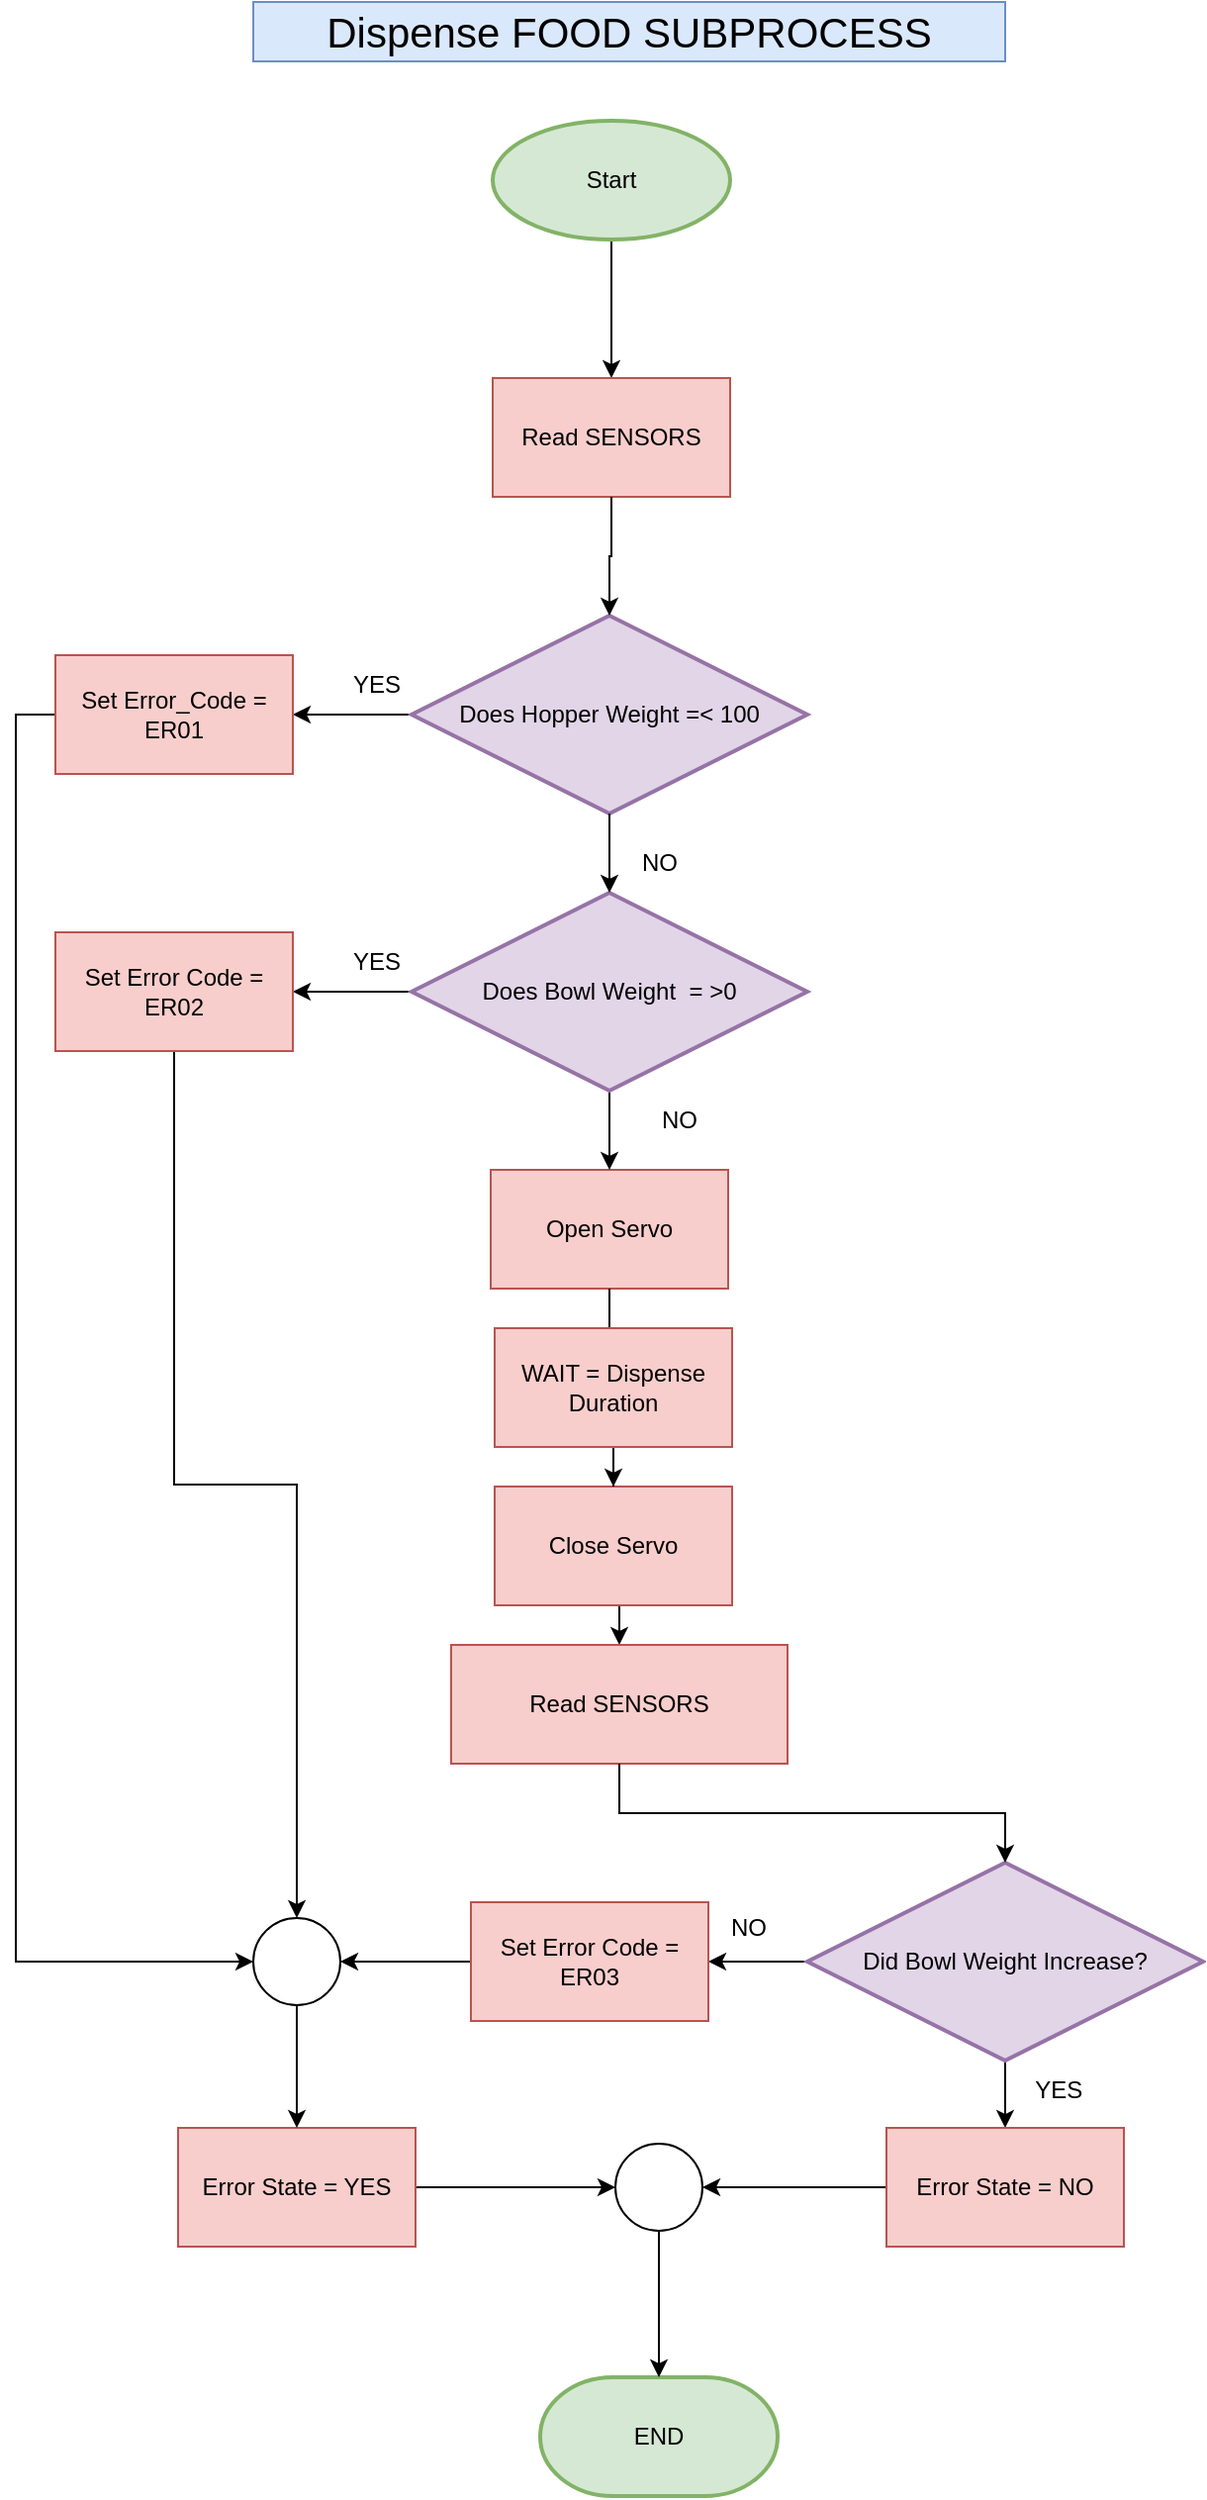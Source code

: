 <mxfile version="28.0.9">
  <diagram name="Page-1" id="p1sj4HulG2AjGw3nu_aa">
    <mxGraphModel dx="1224" dy="1102" grid="1" gridSize="10" guides="1" tooltips="1" connect="1" arrows="1" fold="1" page="1" pageScale="1" pageWidth="827" pageHeight="1169" math="0" shadow="0">
      <root>
        <mxCell id="0" />
        <mxCell id="1" parent="0" />
        <mxCell id="e5A0jPfkq4yfknmvOisL-1" value="Open Servo" style="rounded=0;whiteSpace=wrap;html=1;fillColor=#f8cecc;strokeColor=#b85450;" parent="1" vertex="1">
          <mxGeometry x="320" y="650" width="120" height="60" as="geometry" />
        </mxCell>
        <mxCell id="dTil-n09odKb7A7E4x8f-2" style="edgeStyle=orthogonalEdgeStyle;rounded=0;orthogonalLoop=1;jettySize=auto;html=1;exitX=0.5;exitY=1;exitDx=0;exitDy=0;exitPerimeter=0;entryX=0.5;entryY=0;entryDx=0;entryDy=0;" parent="1" source="e5A0jPfkq4yfknmvOisL-4" target="e5A0jPfkq4yfknmvOisL-40" edge="1">
          <mxGeometry relative="1" as="geometry" />
        </mxCell>
        <mxCell id="e5A0jPfkq4yfknmvOisL-4" value="Start" style="rounded=1;whiteSpace=wrap;html=1;fillColor=#d5e8d4;strokeColor=#82b366;strokeWidth=2;shape=mxgraph.flowchart.start_1;" parent="1" vertex="1">
          <mxGeometry x="321" y="120" width="120" height="60" as="geometry" />
        </mxCell>
        <mxCell id="e5A0jPfkq4yfknmvOisL-6" style="edgeStyle=orthogonalEdgeStyle;rounded=0;orthogonalLoop=1;jettySize=auto;html=1;exitX=0.5;exitY=1;exitDx=0;exitDy=0;entryX=0.5;entryY=0;entryDx=0;entryDy=0;" parent="1" source="e5A0jPfkq4yfknmvOisL-7" target="e5A0jPfkq4yfknmvOisL-44" edge="1">
          <mxGeometry relative="1" as="geometry" />
        </mxCell>
        <mxCell id="e5A0jPfkq4yfknmvOisL-7" value="Close Servo" style="rounded=0;whiteSpace=wrap;html=1;fillColor=#f8cecc;strokeColor=#b85450;" parent="1" vertex="1">
          <mxGeometry x="322" y="810" width="120" height="60" as="geometry" />
        </mxCell>
        <mxCell id="e5A0jPfkq4yfknmvOisL-9" style="edgeStyle=orthogonalEdgeStyle;rounded=0;orthogonalLoop=1;jettySize=auto;html=1;exitX=0.5;exitY=1;exitDx=0;exitDy=0;exitPerimeter=0;entryX=0.5;entryY=0;entryDx=0;entryDy=0;" parent="1" source="e5A0jPfkq4yfknmvOisL-11" target="e5A0jPfkq4yfknmvOisL-33" edge="1">
          <mxGeometry relative="1" as="geometry" />
        </mxCell>
        <mxCell id="e5A0jPfkq4yfknmvOisL-10" style="edgeStyle=orthogonalEdgeStyle;rounded=0;orthogonalLoop=1;jettySize=auto;html=1;exitX=0;exitY=0.5;exitDx=0;exitDy=0;exitPerimeter=0;" parent="1" source="e5A0jPfkq4yfknmvOisL-11" target="e5A0jPfkq4yfknmvOisL-39" edge="1">
          <mxGeometry relative="1" as="geometry" />
        </mxCell>
        <mxCell id="e5A0jPfkq4yfknmvOisL-11" value="Did Bowl Weight Increase?" style="strokeWidth=2;html=1;shape=mxgraph.flowchart.decision;whiteSpace=wrap;fillColor=#e1d5e7;strokeColor=#9673a6;" parent="1" vertex="1">
          <mxGeometry x="480" y="1000" width="200" height="100" as="geometry" />
        </mxCell>
        <mxCell id="e5A0jPfkq4yfknmvOisL-12" style="edgeStyle=orthogonalEdgeStyle;rounded=0;orthogonalLoop=1;jettySize=auto;html=1;exitX=1;exitY=0.5;exitDx=0;exitDy=0;entryX=0;entryY=0.5;entryDx=0;entryDy=0;" parent="1" source="e5A0jPfkq4yfknmvOisL-13" target="e5A0jPfkq4yfknmvOisL-17" edge="1">
          <mxGeometry relative="1" as="geometry" />
        </mxCell>
        <mxCell id="e5A0jPfkq4yfknmvOisL-13" value="Error State = YES" style="rounded=0;whiteSpace=wrap;html=1;fillColor=#f8cecc;strokeColor=#b85450;" parent="1" vertex="1">
          <mxGeometry x="162" y="1134" width="120" height="60" as="geometry" />
        </mxCell>
        <mxCell id="e5A0jPfkq4yfknmvOisL-14" value="NO" style="text;html=1;align=center;verticalAlign=middle;resizable=0;points=[];autosize=1;strokeColor=none;fillColor=none;" parent="1" vertex="1">
          <mxGeometry x="430" y="1018" width="40" height="30" as="geometry" />
        </mxCell>
        <mxCell id="e5A0jPfkq4yfknmvOisL-15" value="END" style="rounded=1;whiteSpace=wrap;html=1;fillColor=#d5e8d4;strokeColor=#82b366;strokeWidth=2;shape=mxgraph.flowchart.terminator;" parent="1" vertex="1">
          <mxGeometry x="345" y="1260" width="120" height="60" as="geometry" />
        </mxCell>
        <mxCell id="e5A0jPfkq4yfknmvOisL-16" value="&amp;nbsp;YES" style="text;html=1;align=center;verticalAlign=middle;resizable=0;points=[];autosize=1;strokeColor=none;fillColor=none;" parent="1" vertex="1">
          <mxGeometry x="580" y="1100" width="50" height="30" as="geometry" />
        </mxCell>
        <mxCell id="e5A0jPfkq4yfknmvOisL-17" value="" style="ellipse;whiteSpace=wrap;html=1;aspect=fixed;" parent="1" vertex="1">
          <mxGeometry x="383" y="1142" width="44" height="44" as="geometry" />
        </mxCell>
        <mxCell id="e5A0jPfkq4yfknmvOisL-18" style="edgeStyle=orthogonalEdgeStyle;rounded=0;orthogonalLoop=1;jettySize=auto;html=1;exitX=0.5;exitY=1;exitDx=0;exitDy=0;entryX=0.5;entryY=0;entryDx=0;entryDy=0;entryPerimeter=0;" parent="1" source="e5A0jPfkq4yfknmvOisL-17" target="e5A0jPfkq4yfknmvOisL-15" edge="1">
          <mxGeometry relative="1" as="geometry" />
        </mxCell>
        <mxCell id="e5A0jPfkq4yfknmvOisL-19" style="edgeStyle=orthogonalEdgeStyle;rounded=0;orthogonalLoop=1;jettySize=auto;html=1;exitX=0.5;exitY=1;exitDx=0;exitDy=0;entryX=0.5;entryY=0;entryDx=0;entryDy=0;entryPerimeter=0;" parent="1" source="e5A0jPfkq4yfknmvOisL-1" edge="1">
          <mxGeometry relative="1" as="geometry">
            <mxPoint x="380" y="760" as="targetPoint" />
          </mxGeometry>
        </mxCell>
        <mxCell id="e5A0jPfkq4yfknmvOisL-20" style="edgeStyle=orthogonalEdgeStyle;rounded=0;orthogonalLoop=1;jettySize=auto;html=1;exitX=0.5;exitY=1;exitDx=0;exitDy=0;entryX=0.5;entryY=0;entryDx=0;entryDy=0;" parent="1" source="e5A0jPfkq4yfknmvOisL-21" target="e5A0jPfkq4yfknmvOisL-13" edge="1">
          <mxGeometry relative="1" as="geometry" />
        </mxCell>
        <mxCell id="e5A0jPfkq4yfknmvOisL-21" value="" style="ellipse;whiteSpace=wrap;html=1;aspect=fixed;" parent="1" vertex="1">
          <mxGeometry x="200" y="1028" width="44" height="44" as="geometry" />
        </mxCell>
        <mxCell id="e5A0jPfkq4yfknmvOisL-22" style="edgeStyle=orthogonalEdgeStyle;rounded=0;orthogonalLoop=1;jettySize=auto;html=1;exitX=0;exitY=0.5;exitDx=0;exitDy=0;exitPerimeter=0;entryX=1;entryY=0.5;entryDx=0;entryDy=0;" parent="1" source="e5A0jPfkq4yfknmvOisL-23" target="e5A0jPfkq4yfknmvOisL-35" edge="1">
          <mxGeometry relative="1" as="geometry" />
        </mxCell>
        <mxCell id="e5A0jPfkq4yfknmvOisL-23" value="Does Hopper Weight =&amp;lt; 100" style="strokeWidth=2;html=1;shape=mxgraph.flowchart.decision;whiteSpace=wrap;fillColor=#e1d5e7;strokeColor=#9673a6;" parent="1" vertex="1">
          <mxGeometry x="280" y="370" width="200" height="100" as="geometry" />
        </mxCell>
        <mxCell id="e5A0jPfkq4yfknmvOisL-24" style="edgeStyle=orthogonalEdgeStyle;rounded=0;orthogonalLoop=1;jettySize=auto;html=1;exitX=0.5;exitY=1;exitDx=0;exitDy=0;exitPerimeter=0;entryX=0.5;entryY=0;entryDx=0;entryDy=0;" parent="1" source="e5A0jPfkq4yfknmvOisL-26" target="e5A0jPfkq4yfknmvOisL-1" edge="1">
          <mxGeometry relative="1" as="geometry" />
        </mxCell>
        <mxCell id="e5A0jPfkq4yfknmvOisL-25" style="edgeStyle=orthogonalEdgeStyle;rounded=0;orthogonalLoop=1;jettySize=auto;html=1;exitX=0;exitY=0.5;exitDx=0;exitDy=0;exitPerimeter=0;entryX=1;entryY=0.5;entryDx=0;entryDy=0;" parent="1" source="e5A0jPfkq4yfknmvOisL-26" target="e5A0jPfkq4yfknmvOisL-37" edge="1">
          <mxGeometry relative="1" as="geometry" />
        </mxCell>
        <mxCell id="e5A0jPfkq4yfknmvOisL-26" value="Does Bowl Weight&amp;nbsp; = &amp;gt;0" style="strokeWidth=2;html=1;shape=mxgraph.flowchart.decision;whiteSpace=wrap;fillColor=#e1d5e7;strokeColor=#9673a6;" parent="1" vertex="1">
          <mxGeometry x="280" y="510" width="200" height="100" as="geometry" />
        </mxCell>
        <mxCell id="e5A0jPfkq4yfknmvOisL-27" style="edgeStyle=orthogonalEdgeStyle;rounded=0;orthogonalLoop=1;jettySize=auto;html=1;exitX=0.5;exitY=1;exitDx=0;exitDy=0;exitPerimeter=0;entryX=0.5;entryY=0;entryDx=0;entryDy=0;entryPerimeter=0;" parent="1" source="e5A0jPfkq4yfknmvOisL-23" target="e5A0jPfkq4yfknmvOisL-26" edge="1">
          <mxGeometry relative="1" as="geometry" />
        </mxCell>
        <mxCell id="e5A0jPfkq4yfknmvOisL-28" value="NO" style="text;html=1;align=center;verticalAlign=middle;resizable=0;points=[];autosize=1;strokeColor=none;fillColor=none;" parent="1" vertex="1">
          <mxGeometry x="385" y="480" width="40" height="30" as="geometry" />
        </mxCell>
        <mxCell id="e5A0jPfkq4yfknmvOisL-29" value="YES" style="text;html=1;align=center;verticalAlign=middle;resizable=0;points=[];autosize=1;strokeColor=none;fillColor=none;" parent="1" vertex="1">
          <mxGeometry x="237" y="390" width="50" height="30" as="geometry" />
        </mxCell>
        <mxCell id="e5A0jPfkq4yfknmvOisL-30" value="YES" style="text;html=1;align=center;verticalAlign=middle;resizable=0;points=[];autosize=1;strokeColor=none;fillColor=none;" parent="1" vertex="1">
          <mxGeometry x="237" y="530" width="50" height="30" as="geometry" />
        </mxCell>
        <mxCell id="e5A0jPfkq4yfknmvOisL-31" value="NO" style="text;html=1;align=center;verticalAlign=middle;resizable=0;points=[];autosize=1;strokeColor=none;fillColor=none;" parent="1" vertex="1">
          <mxGeometry x="395" y="610" width="40" height="30" as="geometry" />
        </mxCell>
        <mxCell id="e5A0jPfkq4yfknmvOisL-32" style="edgeStyle=orthogonalEdgeStyle;rounded=0;orthogonalLoop=1;jettySize=auto;html=1;exitX=0;exitY=0.5;exitDx=0;exitDy=0;entryX=1;entryY=0.5;entryDx=0;entryDy=0;" parent="1" source="e5A0jPfkq4yfknmvOisL-33" target="e5A0jPfkq4yfknmvOisL-17" edge="1">
          <mxGeometry relative="1" as="geometry" />
        </mxCell>
        <mxCell id="e5A0jPfkq4yfknmvOisL-33" value="Error State = NO" style="rounded=0;whiteSpace=wrap;html=1;fillColor=#f8cecc;strokeColor=#b85450;" parent="1" vertex="1">
          <mxGeometry x="520" y="1134" width="120" height="60" as="geometry" />
        </mxCell>
        <mxCell id="e5A0jPfkq4yfknmvOisL-34" style="edgeStyle=orthogonalEdgeStyle;rounded=0;orthogonalLoop=1;jettySize=auto;html=1;exitX=0;exitY=0.5;exitDx=0;exitDy=0;entryX=0;entryY=0.5;entryDx=0;entryDy=0;" parent="1" source="e5A0jPfkq4yfknmvOisL-35" target="e5A0jPfkq4yfknmvOisL-21" edge="1">
          <mxGeometry relative="1" as="geometry" />
        </mxCell>
        <mxCell id="e5A0jPfkq4yfknmvOisL-35" value="Set Error_Code = ER01" style="rounded=0;whiteSpace=wrap;html=1;fillColor=#f8cecc;strokeColor=#b85450;" parent="1" vertex="1">
          <mxGeometry x="100" y="390" width="120" height="60" as="geometry" />
        </mxCell>
        <mxCell id="e5A0jPfkq4yfknmvOisL-36" style="edgeStyle=orthogonalEdgeStyle;rounded=0;orthogonalLoop=1;jettySize=auto;html=1;exitX=0.5;exitY=1;exitDx=0;exitDy=0;entryX=0.5;entryY=0;entryDx=0;entryDy=0;" parent="1" source="e5A0jPfkq4yfknmvOisL-37" target="e5A0jPfkq4yfknmvOisL-21" edge="1">
          <mxGeometry relative="1" as="geometry" />
        </mxCell>
        <mxCell id="e5A0jPfkq4yfknmvOisL-37" value="&lt;div&gt;Set Error Code = ER02&lt;/div&gt;" style="rounded=0;whiteSpace=wrap;html=1;fillColor=#f8cecc;strokeColor=#b85450;" parent="1" vertex="1">
          <mxGeometry x="100" y="530" width="120" height="60" as="geometry" />
        </mxCell>
        <mxCell id="e5A0jPfkq4yfknmvOisL-38" style="edgeStyle=orthogonalEdgeStyle;rounded=0;orthogonalLoop=1;jettySize=auto;html=1;exitX=0;exitY=0.5;exitDx=0;exitDy=0;entryX=1;entryY=0.5;entryDx=0;entryDy=0;" parent="1" source="e5A0jPfkq4yfknmvOisL-39" target="e5A0jPfkq4yfknmvOisL-21" edge="1">
          <mxGeometry relative="1" as="geometry" />
        </mxCell>
        <mxCell id="e5A0jPfkq4yfknmvOisL-39" value="Set Error Code = ER03" style="rounded=0;whiteSpace=wrap;html=1;fillColor=#f8cecc;strokeColor=#b85450;" parent="1" vertex="1">
          <mxGeometry x="310" y="1020" width="120" height="60" as="geometry" />
        </mxCell>
        <mxCell id="e5A0jPfkq4yfknmvOisL-40" value="Read SENSORS" style="shape=label;whiteSpace=wrap;html=1;backgroundOutline=1;fillColor=#f8cecc;strokeColor=#b85450;rounded=0;" parent="1" vertex="1">
          <mxGeometry x="321" y="250" width="120" height="60" as="geometry" />
        </mxCell>
        <mxCell id="e5A0jPfkq4yfknmvOisL-41" style="edgeStyle=orthogonalEdgeStyle;rounded=0;orthogonalLoop=1;jettySize=auto;html=1;exitX=0.5;exitY=1;exitDx=0;exitDy=0;entryX=0.5;entryY=0;entryDx=0;entryDy=0;entryPerimeter=0;" parent="1" source="e5A0jPfkq4yfknmvOisL-40" target="e5A0jPfkq4yfknmvOisL-23" edge="1">
          <mxGeometry relative="1" as="geometry" />
        </mxCell>
        <mxCell id="e5A0jPfkq4yfknmvOisL-42" style="edgeStyle=orthogonalEdgeStyle;rounded=0;orthogonalLoop=1;jettySize=auto;html=1;exitX=0.5;exitY=1;exitDx=0;exitDy=0;" parent="1" source="e5A0jPfkq4yfknmvOisL-43" target="e5A0jPfkq4yfknmvOisL-7" edge="1">
          <mxGeometry relative="1" as="geometry" />
        </mxCell>
        <mxCell id="e5A0jPfkq4yfknmvOisL-43" value="WAIT = Dispense Duration" style="rounded=0;whiteSpace=wrap;html=1;fillColor=#f8cecc;strokeColor=#b85450;" parent="1" vertex="1">
          <mxGeometry x="322" y="730" width="120" height="60" as="geometry" />
        </mxCell>
        <mxCell id="e5A0jPfkq4yfknmvOisL-44" value="Read SENSORS" style="shape=label;whiteSpace=wrap;html=1;fixedSize=1;fillColor=#f8cecc;strokeColor=#b85450;rounded=0;" parent="1" vertex="1">
          <mxGeometry x="300" y="890" width="170" height="60" as="geometry" />
        </mxCell>
        <mxCell id="e5A0jPfkq4yfknmvOisL-45" style="edgeStyle=orthogonalEdgeStyle;rounded=0;orthogonalLoop=1;jettySize=auto;html=1;exitX=0.5;exitY=1;exitDx=0;exitDy=0;entryX=0.5;entryY=0;entryDx=0;entryDy=0;entryPerimeter=0;" parent="1" source="e5A0jPfkq4yfknmvOisL-44" target="e5A0jPfkq4yfknmvOisL-11" edge="1">
          <mxGeometry relative="1" as="geometry" />
        </mxCell>
        <mxCell id="e5A0jPfkq4yfknmvOisL-49" value="&lt;font style=&quot;font-size: 21px;&quot;&gt;Dispense FOOD&amp;nbsp;&lt;/font&gt;&lt;span style=&quot;font-size: 21px;&quot;&gt;SUBPROCESS&lt;/span&gt;" style="text;html=1;align=center;verticalAlign=middle;whiteSpace=wrap;rounded=0;fillColor=#dae8fc;strokeColor=#6c8ebf;" parent="1" vertex="1">
          <mxGeometry x="200" y="60" width="380" height="30" as="geometry" />
        </mxCell>
      </root>
    </mxGraphModel>
  </diagram>
</mxfile>
